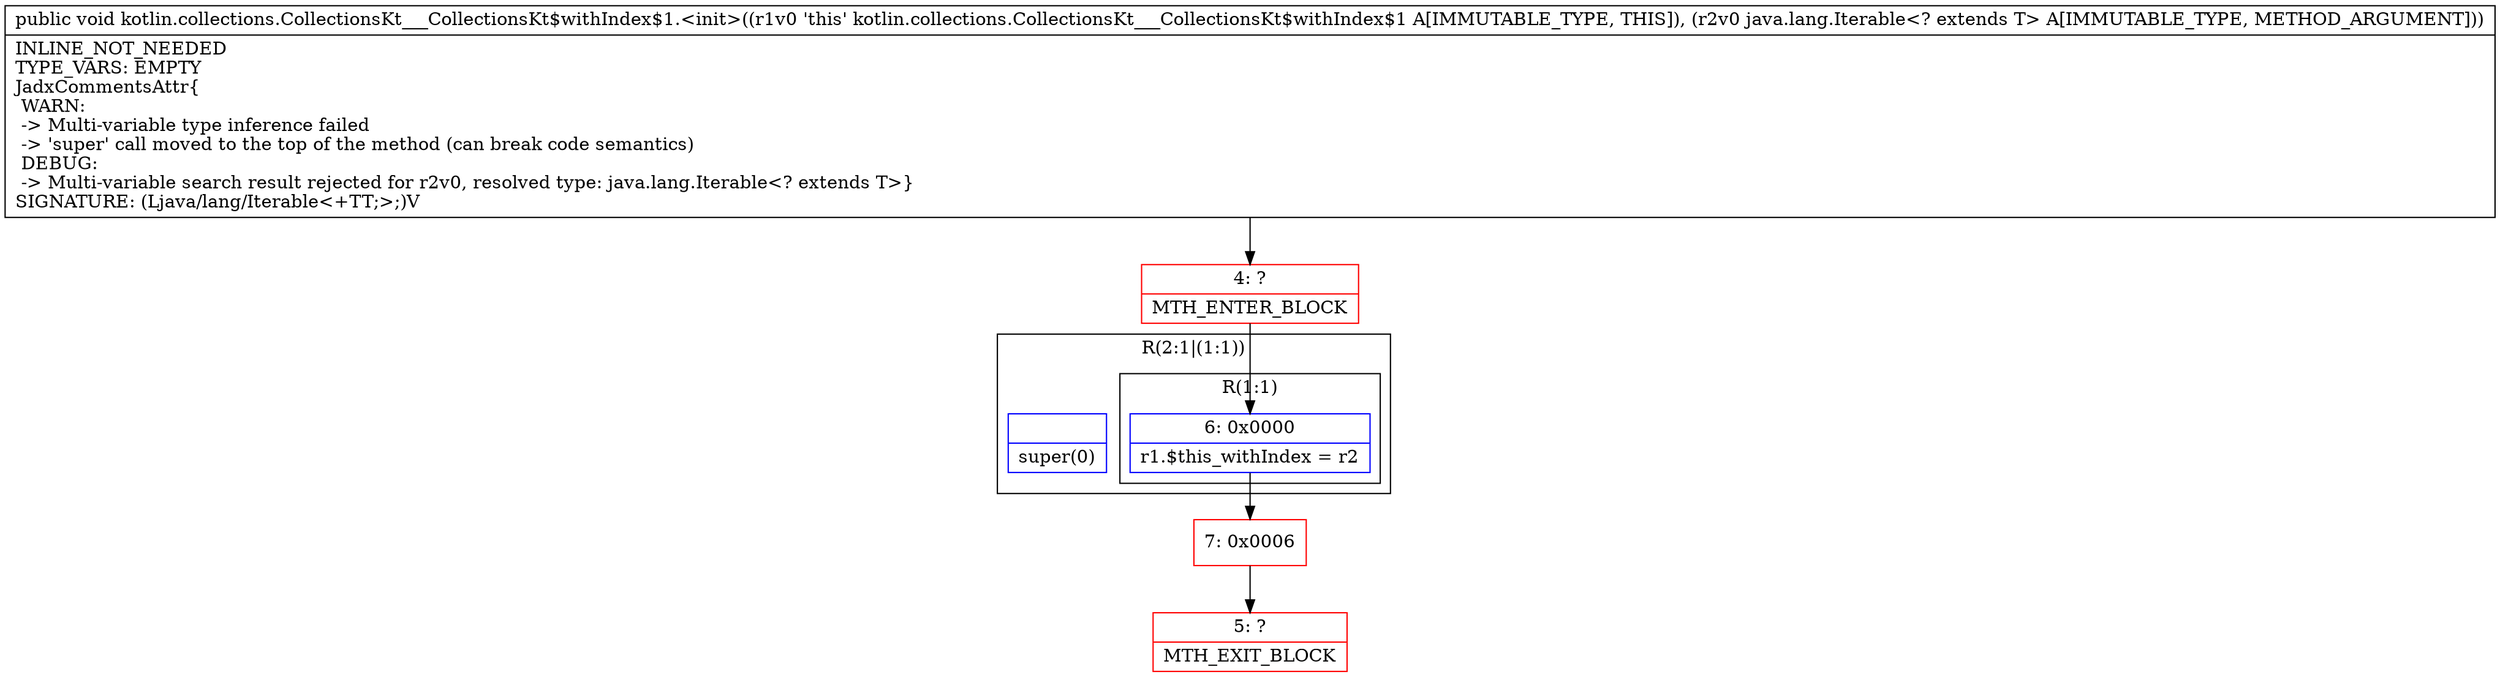 digraph "CFG forkotlin.collections.CollectionsKt___CollectionsKt$withIndex$1.\<init\>(Ljava\/lang\/Iterable;)V" {
subgraph cluster_Region_851664415 {
label = "R(2:1|(1:1))";
node [shape=record,color=blue];
Node_InsnContainer_1781951200 [shape=record,label="{|super(0)\l}"];
subgraph cluster_Region_1050982982 {
label = "R(1:1)";
node [shape=record,color=blue];
Node_6 [shape=record,label="{6\:\ 0x0000|r1.$this_withIndex = r2\l}"];
}
}
Node_4 [shape=record,color=red,label="{4\:\ ?|MTH_ENTER_BLOCK\l}"];
Node_7 [shape=record,color=red,label="{7\:\ 0x0006}"];
Node_5 [shape=record,color=red,label="{5\:\ ?|MTH_EXIT_BLOCK\l}"];
MethodNode[shape=record,label="{public void kotlin.collections.CollectionsKt___CollectionsKt$withIndex$1.\<init\>((r1v0 'this' kotlin.collections.CollectionsKt___CollectionsKt$withIndex$1 A[IMMUTABLE_TYPE, THIS]), (r2v0 java.lang.Iterable\<? extends T\> A[IMMUTABLE_TYPE, METHOD_ARGUMENT]))  | INLINE_NOT_NEEDED\lTYPE_VARS: EMPTY\lJadxCommentsAttr\{\l WARN: \l \-\> Multi\-variable type inference failed\l \-\> 'super' call moved to the top of the method (can break code semantics)\l DEBUG: \l \-\> Multi\-variable search result rejected for r2v0, resolved type: java.lang.Iterable\<? extends T\>\}\lSIGNATURE: (Ljava\/lang\/Iterable\<+TT;\>;)V\l}"];
MethodNode -> Node_4;Node_6 -> Node_7;
Node_4 -> Node_6;
Node_7 -> Node_5;
}

